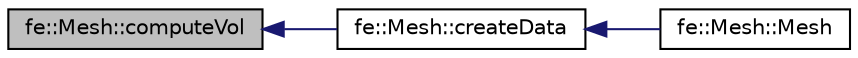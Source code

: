 digraph "fe::Mesh::computeVol"
{
  edge [fontname="Helvetica",fontsize="10",labelfontname="Helvetica",labelfontsize="10"];
  node [fontname="Helvetica",fontsize="10",shape=record];
  rankdir="LR";
  Node29 [label="fe::Mesh::computeVol",height=0.2,width=0.4,color="black", fillcolor="grey75", style="filled", fontcolor="black"];
  Node29 -> Node30 [dir="back",color="midnightblue",fontsize="10",style="solid",fontname="Helvetica"];
  Node30 [label="fe::Mesh::createData",height=0.2,width=0.4,color="black", fillcolor="white", style="filled",URL="$classfe_1_1Mesh.html#af19a12e75facdf38b898d4b627f3e5d1",tooltip="Reads mesh data from the file and populates other data. "];
  Node30 -> Node31 [dir="back",color="midnightblue",fontsize="10",style="solid",fontname="Helvetica"];
  Node31 [label="fe::Mesh::Mesh",height=0.2,width=0.4,color="black", fillcolor="white", style="filled",URL="$classfe_1_1Mesh.html#a0041afbb7d7e94bfb01c108e460196fb",tooltip="Constructor. "];
}
